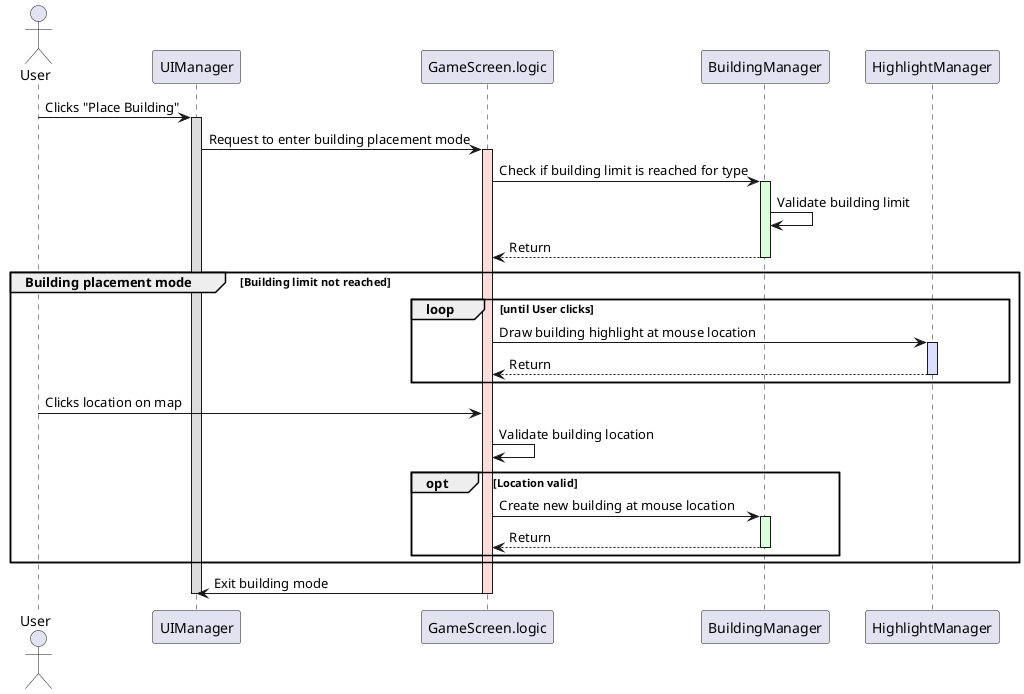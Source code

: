 @startuml
actor User
participant UIManager
participant GameScreen.logic
participant BuildingManager
participant HighlightManager

User -> UIManager : Clicks "Place Building"
activate UIManager #DDDDDD
UIManager -> GameScreen.logic : Request to enter building placement mode
activate GameScreen.logic #FFDDDD
GameScreen.logic -> BuildingManager : Check if building limit is reached for type
activate BuildingManager #DDFFDD
BuildingManager -> BuildingManager : Validate building limit
BuildingManager --> GameScreen.logic : Return
deactivate BuildingManager
group Building placement mode [Building limit not reached]
  loop until User clicks
    GameScreen.logic -> HighlightManager : Draw building highlight at mouse location
    activate HighlightManager #DDDDFF
    HighlightManager --> GameScreen.logic : Return
    deactivate HighlightManager
  end
  User -> GameScreen.logic : Clicks location on map
  GameScreen.logic -> GameScreen.logic : Validate building location
  opt Location valid
    GameScreen.logic -> BuildingManager : Create new building at mouse location
    activate BuildingManager #DDFFDD
    BuildingManager --> GameScreen.logic : Return
    deactivate BuildingManager
  end
end

GameScreen.logic -> UIManager : Exit building mode
deactivate GameScreen.logic
deactivate UIManager


@enduml

